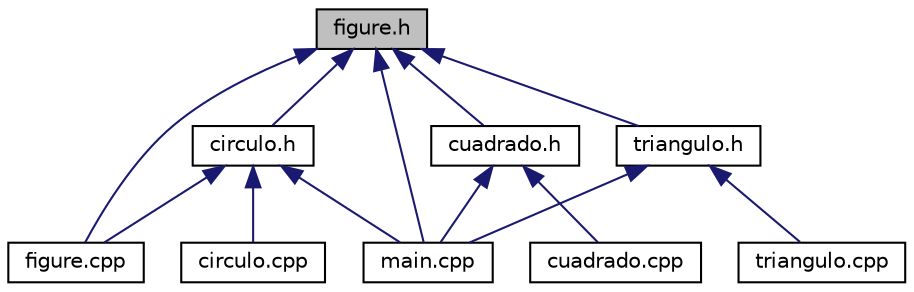 digraph "figure.h"
{
  edge [fontname="Helvetica",fontsize="10",labelfontname="Helvetica",labelfontsize="10"];
  node [fontname="Helvetica",fontsize="10",shape=record];
  Node1 [label="figure.h",height=0.2,width=0.4,color="black", fillcolor="grey75", style="filled", fontcolor="black"];
  Node1 -> Node2 [dir="back",color="midnightblue",fontsize="10",style="solid",fontname="Helvetica"];
  Node2 [label="circulo.h",height=0.2,width=0.4,color="black", fillcolor="white", style="filled",URL="$circulo_8h.html",tooltip="Clase derivada de la clase base Figura. "];
  Node2 -> Node3 [dir="back",color="midnightblue",fontsize="10",style="solid",fontname="Helvetica"];
  Node3 [label="circulo.cpp",height=0.2,width=0.4,color="black", fillcolor="white", style="filled",URL="$circulo_8cpp.html",tooltip="Implementacion de la clase derivada Circulo. "];
  Node2 -> Node4 [dir="back",color="midnightblue",fontsize="10",style="solid",fontname="Helvetica"];
  Node4 [label="figure.cpp",height=0.2,width=0.4,color="black", fillcolor="white", style="filled",URL="$figure_8cpp.html",tooltip="Implementacion de la clase Figura. "];
  Node2 -> Node5 [dir="back",color="midnightblue",fontsize="10",style="solid",fontname="Helvetica"];
  Node5 [label="main.cpp",height=0.2,width=0.4,color="black", fillcolor="white", style="filled",URL="$main_8cpp.html",tooltip="Main del proyecto. "];
  Node1 -> Node6 [dir="back",color="midnightblue",fontsize="10",style="solid",fontname="Helvetica"];
  Node6 [label="cuadrado.h",height=0.2,width=0.4,color="black", fillcolor="white", style="filled",URL="$cuadrado_8h.html",tooltip="Clase derivada de la clase base Figura. "];
  Node6 -> Node7 [dir="back",color="midnightblue",fontsize="10",style="solid",fontname="Helvetica"];
  Node7 [label="cuadrado.cpp",height=0.2,width=0.4,color="black", fillcolor="white", style="filled",URL="$cuadrado_8cpp.html",tooltip="Implementacion de la clase derivada Cuadrado. "];
  Node6 -> Node5 [dir="back",color="midnightblue",fontsize="10",style="solid",fontname="Helvetica"];
  Node1 -> Node4 [dir="back",color="midnightblue",fontsize="10",style="solid",fontname="Helvetica"];
  Node1 -> Node5 [dir="back",color="midnightblue",fontsize="10",style="solid",fontname="Helvetica"];
  Node1 -> Node8 [dir="back",color="midnightblue",fontsize="10",style="solid",fontname="Helvetica"];
  Node8 [label="triangulo.h",height=0.2,width=0.4,color="black", fillcolor="white", style="filled",URL="$triangulo_8h.html",tooltip="Clase derivada de la clase base Figura. "];
  Node8 -> Node5 [dir="back",color="midnightblue",fontsize="10",style="solid",fontname="Helvetica"];
  Node8 -> Node9 [dir="back",color="midnightblue",fontsize="10",style="solid",fontname="Helvetica"];
  Node9 [label="triangulo.cpp",height=0.2,width=0.4,color="black", fillcolor="white", style="filled",URL="$triangulo_8cpp.html",tooltip="Implementacion de la clase derivada Triangulo. "];
}
